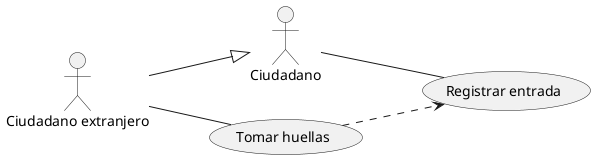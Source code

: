 @startuml
' DEFINICIONES
:Ciudadano: as ciudadano
:Ciudadano extranjero: as extranjero
(Registrar entrada) as registrar
(Tomar huellas) as huellas

' RELACIONES
left to right direction
ciudadano -- registrar
extranjero -- huellas
extranjero --|> ciudadano
huellas ..> registrar

@enduml
